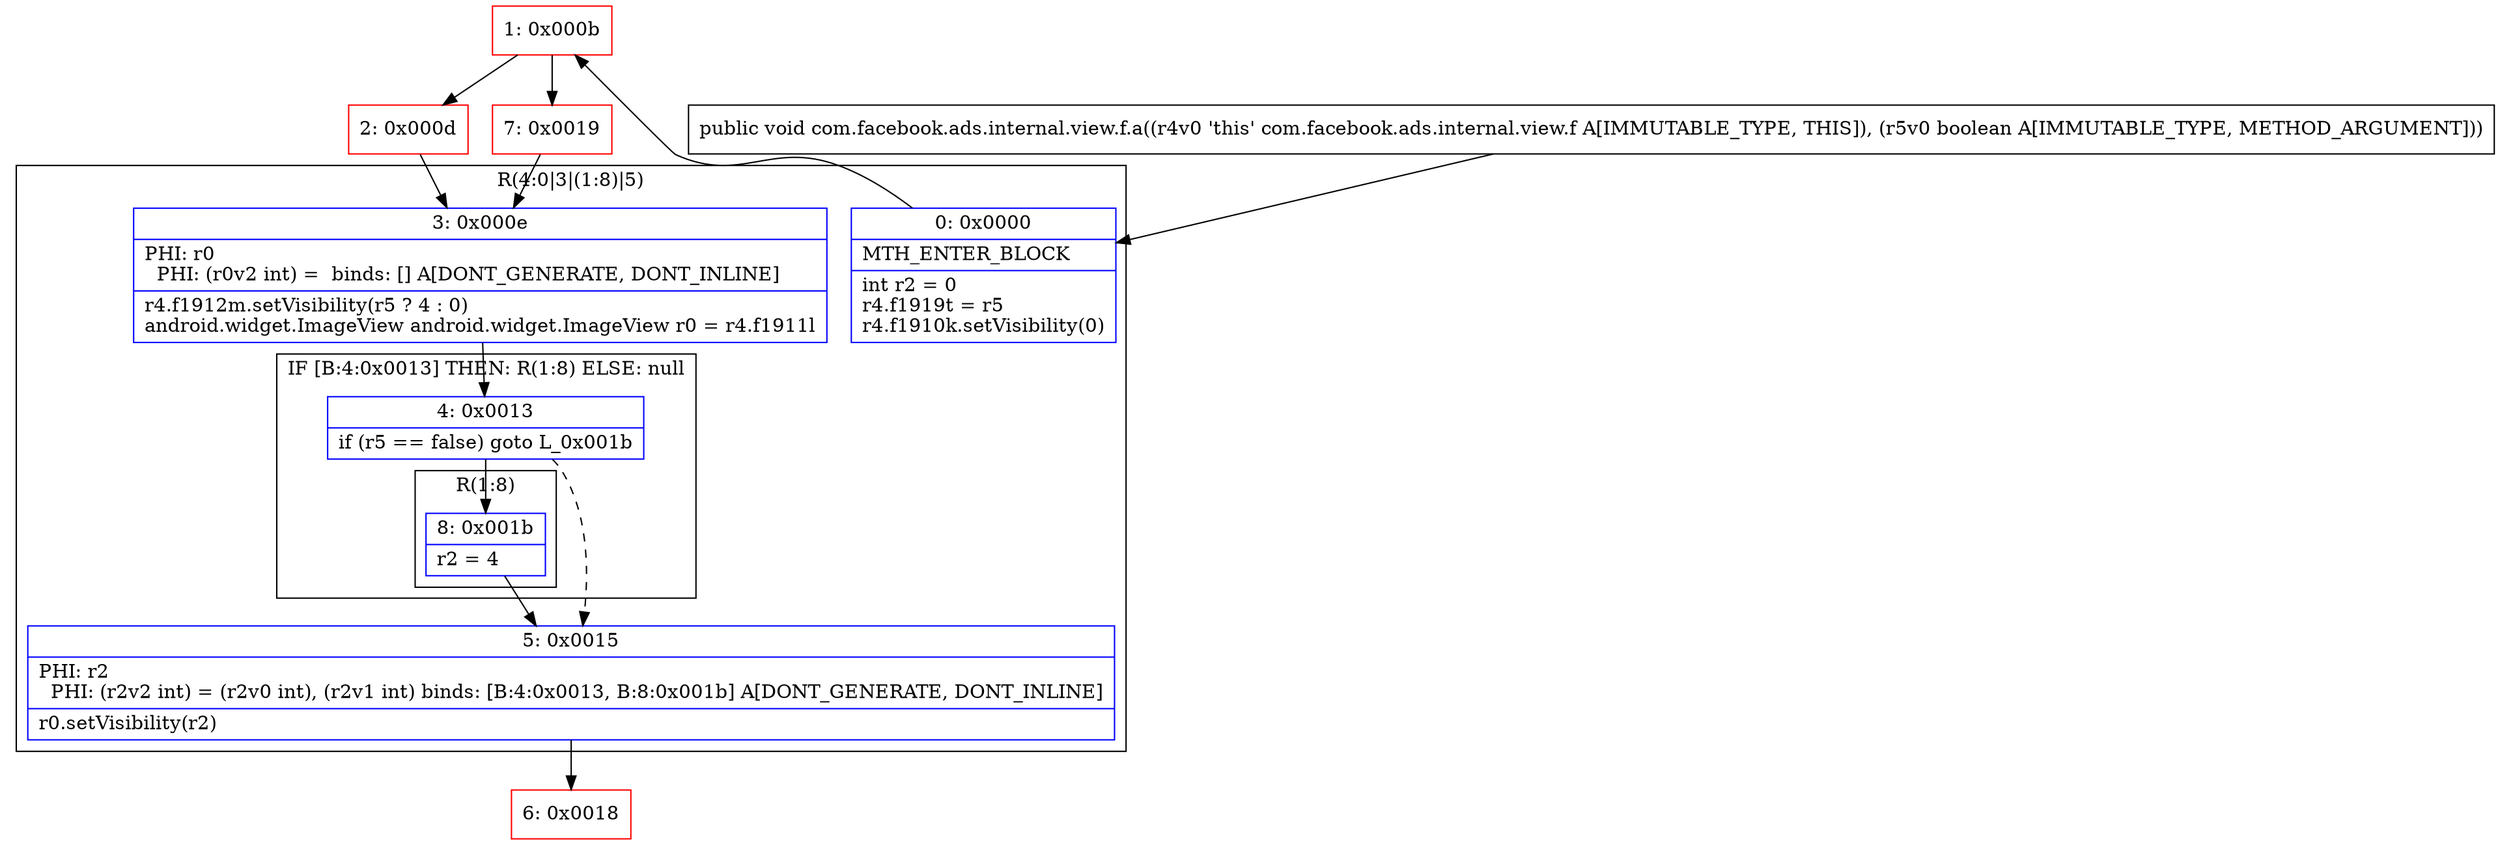 digraph "CFG forcom.facebook.ads.internal.view.f.a(Z)V" {
subgraph cluster_Region_109076083 {
label = "R(4:0|3|(1:8)|5)";
node [shape=record,color=blue];
Node_0 [shape=record,label="{0\:\ 0x0000|MTH_ENTER_BLOCK\l|int r2 = 0\lr4.f1919t = r5\lr4.f1910k.setVisibility(0)\l}"];
Node_3 [shape=record,label="{3\:\ 0x000e|PHI: r0 \l  PHI: (r0v2 int) =  binds: [] A[DONT_GENERATE, DONT_INLINE]\l|r4.f1912m.setVisibility(r5 ? 4 : 0)\landroid.widget.ImageView android.widget.ImageView r0 = r4.f1911l\l}"];
subgraph cluster_IfRegion_327413000 {
label = "IF [B:4:0x0013] THEN: R(1:8) ELSE: null";
node [shape=record,color=blue];
Node_4 [shape=record,label="{4\:\ 0x0013|if (r5 == false) goto L_0x001b\l}"];
subgraph cluster_Region_1213490892 {
label = "R(1:8)";
node [shape=record,color=blue];
Node_8 [shape=record,label="{8\:\ 0x001b|r2 = 4\l}"];
}
}
Node_5 [shape=record,label="{5\:\ 0x0015|PHI: r2 \l  PHI: (r2v2 int) = (r2v0 int), (r2v1 int) binds: [B:4:0x0013, B:8:0x001b] A[DONT_GENERATE, DONT_INLINE]\l|r0.setVisibility(r2)\l}"];
}
Node_1 [shape=record,color=red,label="{1\:\ 0x000b}"];
Node_2 [shape=record,color=red,label="{2\:\ 0x000d}"];
Node_6 [shape=record,color=red,label="{6\:\ 0x0018}"];
Node_7 [shape=record,color=red,label="{7\:\ 0x0019}"];
MethodNode[shape=record,label="{public void com.facebook.ads.internal.view.f.a((r4v0 'this' com.facebook.ads.internal.view.f A[IMMUTABLE_TYPE, THIS]), (r5v0 boolean A[IMMUTABLE_TYPE, METHOD_ARGUMENT])) }"];
MethodNode -> Node_0;
Node_0 -> Node_1;
Node_3 -> Node_4;
Node_4 -> Node_5[style=dashed];
Node_4 -> Node_8;
Node_8 -> Node_5;
Node_5 -> Node_6;
Node_1 -> Node_2;
Node_1 -> Node_7;
Node_2 -> Node_3;
Node_7 -> Node_3;
}

